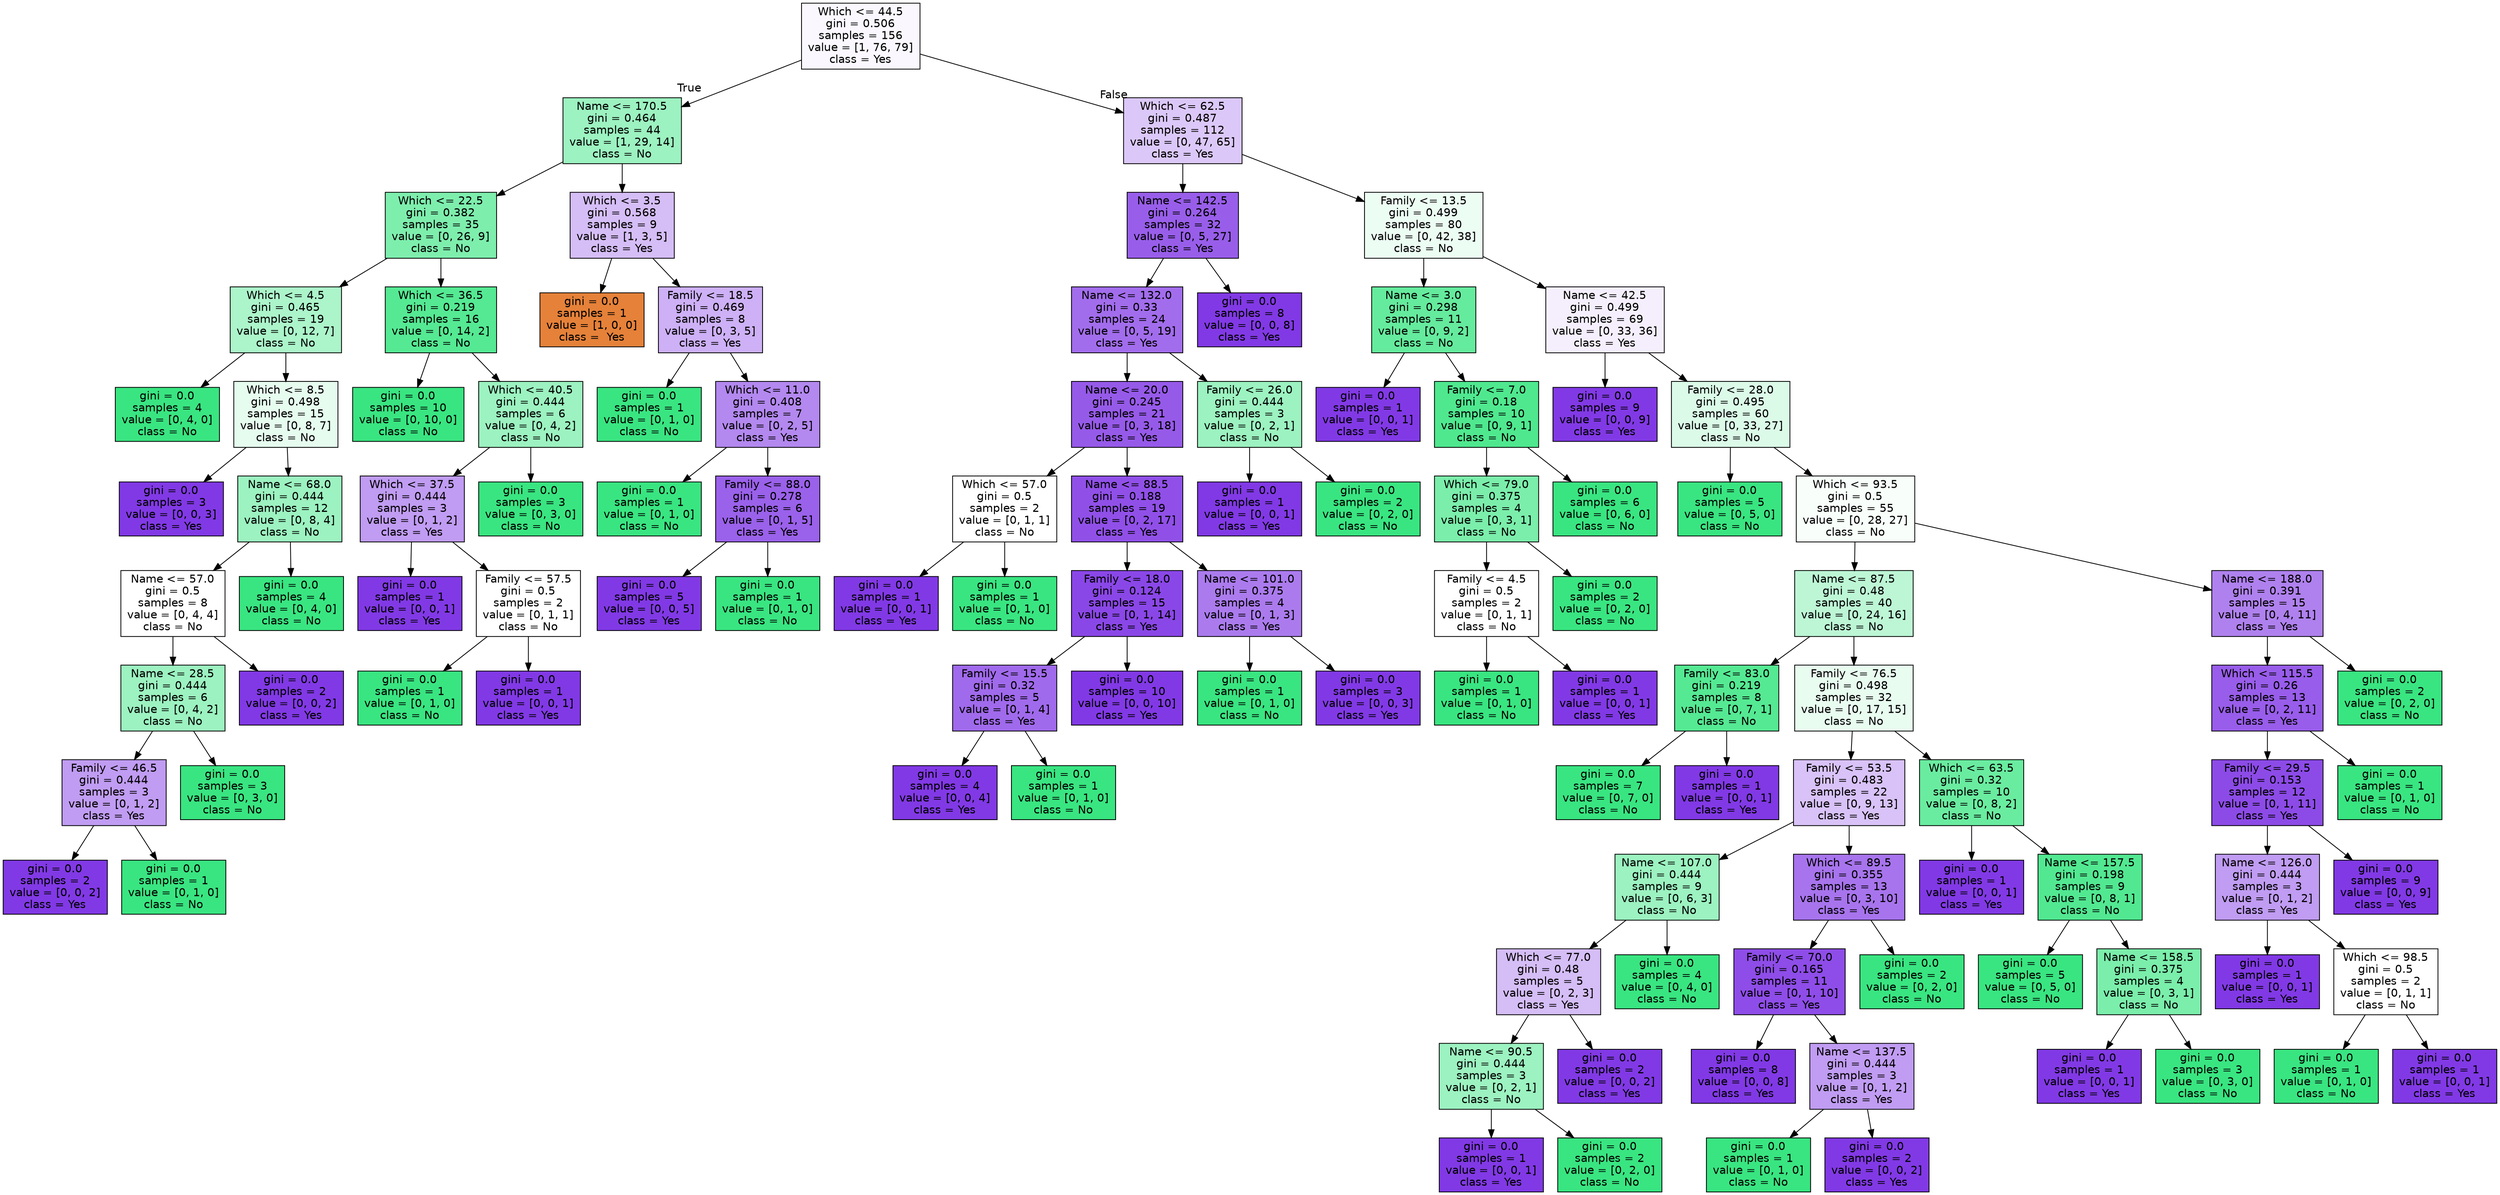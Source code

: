 digraph Tree {
node [shape=box, style="filled", color="black", fontname="helvetica"] ;
edge [fontname="helvetica"] ;
0 [label="Which <= 44.5\ngini = 0.506\nsamples = 156\nvalue = [1, 76, 79]\nclass = Yes", fillcolor="#faf8fe"] ;
1 [label="Name <= 170.5\ngini = 0.464\nsamples = 44\nvalue = [1, 29, 14]\nclass = No", fillcolor="#9cf2c0"] ;
0 -> 1 [labeldistance=2.5, labelangle=45, headlabel="True"] ;
2 [label="Which <= 22.5\ngini = 0.382\nsamples = 35\nvalue = [0, 26, 9]\nclass = No", fillcolor="#7eeead"] ;
1 -> 2 ;
3 [label="Which <= 4.5\ngini = 0.465\nsamples = 19\nvalue = [0, 12, 7]\nclass = No", fillcolor="#acf4ca"] ;
2 -> 3 ;
4 [label="gini = 0.0\nsamples = 4\nvalue = [0, 4, 0]\nclass = No", fillcolor="#39e581"] ;
3 -> 4 ;
5 [label="Which <= 8.5\ngini = 0.498\nsamples = 15\nvalue = [0, 8, 7]\nclass = No", fillcolor="#e6fcef"] ;
3 -> 5 ;
6 [label="gini = 0.0\nsamples = 3\nvalue = [0, 0, 3]\nclass = Yes", fillcolor="#8139e5"] ;
5 -> 6 ;
7 [label="Name <= 68.0\ngini = 0.444\nsamples = 12\nvalue = [0, 8, 4]\nclass = No", fillcolor="#9cf2c0"] ;
5 -> 7 ;
8 [label="Name <= 57.0\ngini = 0.5\nsamples = 8\nvalue = [0, 4, 4]\nclass = No", fillcolor="#ffffff"] ;
7 -> 8 ;
9 [label="Name <= 28.5\ngini = 0.444\nsamples = 6\nvalue = [0, 4, 2]\nclass = No", fillcolor="#9cf2c0"] ;
8 -> 9 ;
10 [label="Family <= 46.5\ngini = 0.444\nsamples = 3\nvalue = [0, 1, 2]\nclass = Yes", fillcolor="#c09cf2"] ;
9 -> 10 ;
11 [label="gini = 0.0\nsamples = 2\nvalue = [0, 0, 2]\nclass = Yes", fillcolor="#8139e5"] ;
10 -> 11 ;
12 [label="gini = 0.0\nsamples = 1\nvalue = [0, 1, 0]\nclass = No", fillcolor="#39e581"] ;
10 -> 12 ;
13 [label="gini = 0.0\nsamples = 3\nvalue = [0, 3, 0]\nclass = No", fillcolor="#39e581"] ;
9 -> 13 ;
14 [label="gini = 0.0\nsamples = 2\nvalue = [0, 0, 2]\nclass = Yes", fillcolor="#8139e5"] ;
8 -> 14 ;
15 [label="gini = 0.0\nsamples = 4\nvalue = [0, 4, 0]\nclass = No", fillcolor="#39e581"] ;
7 -> 15 ;
16 [label="Which <= 36.5\ngini = 0.219\nsamples = 16\nvalue = [0, 14, 2]\nclass = No", fillcolor="#55e993"] ;
2 -> 16 ;
17 [label="gini = 0.0\nsamples = 10\nvalue = [0, 10, 0]\nclass = No", fillcolor="#39e581"] ;
16 -> 17 ;
18 [label="Which <= 40.5\ngini = 0.444\nsamples = 6\nvalue = [0, 4, 2]\nclass = No", fillcolor="#9cf2c0"] ;
16 -> 18 ;
19 [label="Which <= 37.5\ngini = 0.444\nsamples = 3\nvalue = [0, 1, 2]\nclass = Yes", fillcolor="#c09cf2"] ;
18 -> 19 ;
20 [label="gini = 0.0\nsamples = 1\nvalue = [0, 0, 1]\nclass = Yes", fillcolor="#8139e5"] ;
19 -> 20 ;
21 [label="Family <= 57.5\ngini = 0.5\nsamples = 2\nvalue = [0, 1, 1]\nclass = No", fillcolor="#ffffff"] ;
19 -> 21 ;
22 [label="gini = 0.0\nsamples = 1\nvalue = [0, 1, 0]\nclass = No", fillcolor="#39e581"] ;
21 -> 22 ;
23 [label="gini = 0.0\nsamples = 1\nvalue = [0, 0, 1]\nclass = Yes", fillcolor="#8139e5"] ;
21 -> 23 ;
24 [label="gini = 0.0\nsamples = 3\nvalue = [0, 3, 0]\nclass = No", fillcolor="#39e581"] ;
18 -> 24 ;
25 [label="Which <= 3.5\ngini = 0.568\nsamples = 9\nvalue = [1, 3, 5]\nclass = Yes", fillcolor="#d5bdf6"] ;
1 -> 25 ;
26 [label="gini = 0.0\nsamples = 1\nvalue = [1, 0, 0]\nclass =  Yes", fillcolor="#e58139"] ;
25 -> 26 ;
27 [label="Family <= 18.5\ngini = 0.469\nsamples = 8\nvalue = [0, 3, 5]\nclass = Yes", fillcolor="#cdb0f5"] ;
25 -> 27 ;
28 [label="gini = 0.0\nsamples = 1\nvalue = [0, 1, 0]\nclass = No", fillcolor="#39e581"] ;
27 -> 28 ;
29 [label="Which <= 11.0\ngini = 0.408\nsamples = 7\nvalue = [0, 2, 5]\nclass = Yes", fillcolor="#b388ef"] ;
27 -> 29 ;
30 [label="gini = 0.0\nsamples = 1\nvalue = [0, 1, 0]\nclass = No", fillcolor="#39e581"] ;
29 -> 30 ;
31 [label="Family <= 88.0\ngini = 0.278\nsamples = 6\nvalue = [0, 1, 5]\nclass = Yes", fillcolor="#9a61ea"] ;
29 -> 31 ;
32 [label="gini = 0.0\nsamples = 5\nvalue = [0, 0, 5]\nclass = Yes", fillcolor="#8139e5"] ;
31 -> 32 ;
33 [label="gini = 0.0\nsamples = 1\nvalue = [0, 1, 0]\nclass = No", fillcolor="#39e581"] ;
31 -> 33 ;
34 [label="Which <= 62.5\ngini = 0.487\nsamples = 112\nvalue = [0, 47, 65]\nclass = Yes", fillcolor="#dcc8f8"] ;
0 -> 34 [labeldistance=2.5, labelangle=-45, headlabel="False"] ;
35 [label="Name <= 142.5\ngini = 0.264\nsamples = 32\nvalue = [0, 5, 27]\nclass = Yes", fillcolor="#985eea"] ;
34 -> 35 ;
36 [label="Name <= 132.0\ngini = 0.33\nsamples = 24\nvalue = [0, 5, 19]\nclass = Yes", fillcolor="#a26dec"] ;
35 -> 36 ;
37 [label="Name <= 20.0\ngini = 0.245\nsamples = 21\nvalue = [0, 3, 18]\nclass = Yes", fillcolor="#965ae9"] ;
36 -> 37 ;
38 [label="Which <= 57.0\ngini = 0.5\nsamples = 2\nvalue = [0, 1, 1]\nclass = No", fillcolor="#ffffff"] ;
37 -> 38 ;
39 [label="gini = 0.0\nsamples = 1\nvalue = [0, 0, 1]\nclass = Yes", fillcolor="#8139e5"] ;
38 -> 39 ;
40 [label="gini = 0.0\nsamples = 1\nvalue = [0, 1, 0]\nclass = No", fillcolor="#39e581"] ;
38 -> 40 ;
41 [label="Name <= 88.5\ngini = 0.188\nsamples = 19\nvalue = [0, 2, 17]\nclass = Yes", fillcolor="#9050e8"] ;
37 -> 41 ;
42 [label="Family <= 18.0\ngini = 0.124\nsamples = 15\nvalue = [0, 1, 14]\nclass = Yes", fillcolor="#8a47e7"] ;
41 -> 42 ;
43 [label="Family <= 15.5\ngini = 0.32\nsamples = 5\nvalue = [0, 1, 4]\nclass = Yes", fillcolor="#a06aec"] ;
42 -> 43 ;
44 [label="gini = 0.0\nsamples = 4\nvalue = [0, 0, 4]\nclass = Yes", fillcolor="#8139e5"] ;
43 -> 44 ;
45 [label="gini = 0.0\nsamples = 1\nvalue = [0, 1, 0]\nclass = No", fillcolor="#39e581"] ;
43 -> 45 ;
46 [label="gini = 0.0\nsamples = 10\nvalue = [0, 0, 10]\nclass = Yes", fillcolor="#8139e5"] ;
42 -> 46 ;
47 [label="Name <= 101.0\ngini = 0.375\nsamples = 4\nvalue = [0, 1, 3]\nclass = Yes", fillcolor="#ab7bee"] ;
41 -> 47 ;
48 [label="gini = 0.0\nsamples = 1\nvalue = [0, 1, 0]\nclass = No", fillcolor="#39e581"] ;
47 -> 48 ;
49 [label="gini = 0.0\nsamples = 3\nvalue = [0, 0, 3]\nclass = Yes", fillcolor="#8139e5"] ;
47 -> 49 ;
50 [label="Family <= 26.0\ngini = 0.444\nsamples = 3\nvalue = [0, 2, 1]\nclass = No", fillcolor="#9cf2c0"] ;
36 -> 50 ;
51 [label="gini = 0.0\nsamples = 1\nvalue = [0, 0, 1]\nclass = Yes", fillcolor="#8139e5"] ;
50 -> 51 ;
52 [label="gini = 0.0\nsamples = 2\nvalue = [0, 2, 0]\nclass = No", fillcolor="#39e581"] ;
50 -> 52 ;
53 [label="gini = 0.0\nsamples = 8\nvalue = [0, 0, 8]\nclass = Yes", fillcolor="#8139e5"] ;
35 -> 53 ;
54 [label="Family <= 13.5\ngini = 0.499\nsamples = 80\nvalue = [0, 42, 38]\nclass = No", fillcolor="#ecfdf3"] ;
34 -> 54 ;
55 [label="Name <= 3.0\ngini = 0.298\nsamples = 11\nvalue = [0, 9, 2]\nclass = No", fillcolor="#65eb9d"] ;
54 -> 55 ;
56 [label="gini = 0.0\nsamples = 1\nvalue = [0, 0, 1]\nclass = Yes", fillcolor="#8139e5"] ;
55 -> 56 ;
57 [label="Family <= 7.0\ngini = 0.18\nsamples = 10\nvalue = [0, 9, 1]\nclass = No", fillcolor="#4fe88f"] ;
55 -> 57 ;
58 [label="Which <= 79.0\ngini = 0.375\nsamples = 4\nvalue = [0, 3, 1]\nclass = No", fillcolor="#7beeab"] ;
57 -> 58 ;
59 [label="Family <= 4.5\ngini = 0.5\nsamples = 2\nvalue = [0, 1, 1]\nclass = No", fillcolor="#ffffff"] ;
58 -> 59 ;
60 [label="gini = 0.0\nsamples = 1\nvalue = [0, 1, 0]\nclass = No", fillcolor="#39e581"] ;
59 -> 60 ;
61 [label="gini = 0.0\nsamples = 1\nvalue = [0, 0, 1]\nclass = Yes", fillcolor="#8139e5"] ;
59 -> 61 ;
62 [label="gini = 0.0\nsamples = 2\nvalue = [0, 2, 0]\nclass = No", fillcolor="#39e581"] ;
58 -> 62 ;
63 [label="gini = 0.0\nsamples = 6\nvalue = [0, 6, 0]\nclass = No", fillcolor="#39e581"] ;
57 -> 63 ;
64 [label="Name <= 42.5\ngini = 0.499\nsamples = 69\nvalue = [0, 33, 36]\nclass = Yes", fillcolor="#f5effd"] ;
54 -> 64 ;
65 [label="gini = 0.0\nsamples = 9\nvalue = [0, 0, 9]\nclass = Yes", fillcolor="#8139e5"] ;
64 -> 65 ;
66 [label="Family <= 28.0\ngini = 0.495\nsamples = 60\nvalue = [0, 33, 27]\nclass = No", fillcolor="#dbfae8"] ;
64 -> 66 ;
67 [label="gini = 0.0\nsamples = 5\nvalue = [0, 5, 0]\nclass = No", fillcolor="#39e581"] ;
66 -> 67 ;
68 [label="Which <= 93.5\ngini = 0.5\nsamples = 55\nvalue = [0, 28, 27]\nclass = No", fillcolor="#f8fefa"] ;
66 -> 68 ;
69 [label="Name <= 87.5\ngini = 0.48\nsamples = 40\nvalue = [0, 24, 16]\nclass = No", fillcolor="#bdf6d5"] ;
68 -> 69 ;
70 [label="Family <= 83.0\ngini = 0.219\nsamples = 8\nvalue = [0, 7, 1]\nclass = No", fillcolor="#55e993"] ;
69 -> 70 ;
71 [label="gini = 0.0\nsamples = 7\nvalue = [0, 7, 0]\nclass = No", fillcolor="#39e581"] ;
70 -> 71 ;
72 [label="gini = 0.0\nsamples = 1\nvalue = [0, 0, 1]\nclass = Yes", fillcolor="#8139e5"] ;
70 -> 72 ;
73 [label="Family <= 76.5\ngini = 0.498\nsamples = 32\nvalue = [0, 17, 15]\nclass = No", fillcolor="#e8fcf0"] ;
69 -> 73 ;
74 [label="Family <= 53.5\ngini = 0.483\nsamples = 22\nvalue = [0, 9, 13]\nclass = Yes", fillcolor="#d8c2f7"] ;
73 -> 74 ;
75 [label="Name <= 107.0\ngini = 0.444\nsamples = 9\nvalue = [0, 6, 3]\nclass = No", fillcolor="#9cf2c0"] ;
74 -> 75 ;
76 [label="Which <= 77.0\ngini = 0.48\nsamples = 5\nvalue = [0, 2, 3]\nclass = Yes", fillcolor="#d5bdf6"] ;
75 -> 76 ;
77 [label="Name <= 90.5\ngini = 0.444\nsamples = 3\nvalue = [0, 2, 1]\nclass = No", fillcolor="#9cf2c0"] ;
76 -> 77 ;
78 [label="gini = 0.0\nsamples = 1\nvalue = [0, 0, 1]\nclass = Yes", fillcolor="#8139e5"] ;
77 -> 78 ;
79 [label="gini = 0.0\nsamples = 2\nvalue = [0, 2, 0]\nclass = No", fillcolor="#39e581"] ;
77 -> 79 ;
80 [label="gini = 0.0\nsamples = 2\nvalue = [0, 0, 2]\nclass = Yes", fillcolor="#8139e5"] ;
76 -> 80 ;
81 [label="gini = 0.0\nsamples = 4\nvalue = [0, 4, 0]\nclass = No", fillcolor="#39e581"] ;
75 -> 81 ;
82 [label="Which <= 89.5\ngini = 0.355\nsamples = 13\nvalue = [0, 3, 10]\nclass = Yes", fillcolor="#a774ed"] ;
74 -> 82 ;
83 [label="Family <= 70.0\ngini = 0.165\nsamples = 11\nvalue = [0, 1, 10]\nclass = Yes", fillcolor="#8e4de8"] ;
82 -> 83 ;
84 [label="gini = 0.0\nsamples = 8\nvalue = [0, 0, 8]\nclass = Yes", fillcolor="#8139e5"] ;
83 -> 84 ;
85 [label="Name <= 137.5\ngini = 0.444\nsamples = 3\nvalue = [0, 1, 2]\nclass = Yes", fillcolor="#c09cf2"] ;
83 -> 85 ;
86 [label="gini = 0.0\nsamples = 1\nvalue = [0, 1, 0]\nclass = No", fillcolor="#39e581"] ;
85 -> 86 ;
87 [label="gini = 0.0\nsamples = 2\nvalue = [0, 0, 2]\nclass = Yes", fillcolor="#8139e5"] ;
85 -> 87 ;
88 [label="gini = 0.0\nsamples = 2\nvalue = [0, 2, 0]\nclass = No", fillcolor="#39e581"] ;
82 -> 88 ;
89 [label="Which <= 63.5\ngini = 0.32\nsamples = 10\nvalue = [0, 8, 2]\nclass = No", fillcolor="#6aeca0"] ;
73 -> 89 ;
90 [label="gini = 0.0\nsamples = 1\nvalue = [0, 0, 1]\nclass = Yes", fillcolor="#8139e5"] ;
89 -> 90 ;
91 [label="Name <= 157.5\ngini = 0.198\nsamples = 9\nvalue = [0, 8, 1]\nclass = No", fillcolor="#52e891"] ;
89 -> 91 ;
92 [label="gini = 0.0\nsamples = 5\nvalue = [0, 5, 0]\nclass = No", fillcolor="#39e581"] ;
91 -> 92 ;
93 [label="Name <= 158.5\ngini = 0.375\nsamples = 4\nvalue = [0, 3, 1]\nclass = No", fillcolor="#7beeab"] ;
91 -> 93 ;
94 [label="gini = 0.0\nsamples = 1\nvalue = [0, 0, 1]\nclass = Yes", fillcolor="#8139e5"] ;
93 -> 94 ;
95 [label="gini = 0.0\nsamples = 3\nvalue = [0, 3, 0]\nclass = No", fillcolor="#39e581"] ;
93 -> 95 ;
96 [label="Name <= 188.0\ngini = 0.391\nsamples = 15\nvalue = [0, 4, 11]\nclass = Yes", fillcolor="#af81ee"] ;
68 -> 96 ;
97 [label="Which <= 115.5\ngini = 0.26\nsamples = 13\nvalue = [0, 2, 11]\nclass = Yes", fillcolor="#985dea"] ;
96 -> 97 ;
98 [label="Family <= 29.5\ngini = 0.153\nsamples = 12\nvalue = [0, 1, 11]\nclass = Yes", fillcolor="#8c4be7"] ;
97 -> 98 ;
99 [label="Name <= 126.0\ngini = 0.444\nsamples = 3\nvalue = [0, 1, 2]\nclass = Yes", fillcolor="#c09cf2"] ;
98 -> 99 ;
100 [label="gini = 0.0\nsamples = 1\nvalue = [0, 0, 1]\nclass = Yes", fillcolor="#8139e5"] ;
99 -> 100 ;
101 [label="Which <= 98.5\ngini = 0.5\nsamples = 2\nvalue = [0, 1, 1]\nclass = No", fillcolor="#ffffff"] ;
99 -> 101 ;
102 [label="gini = 0.0\nsamples = 1\nvalue = [0, 1, 0]\nclass = No", fillcolor="#39e581"] ;
101 -> 102 ;
103 [label="gini = 0.0\nsamples = 1\nvalue = [0, 0, 1]\nclass = Yes", fillcolor="#8139e5"] ;
101 -> 103 ;
104 [label="gini = 0.0\nsamples = 9\nvalue = [0, 0, 9]\nclass = Yes", fillcolor="#8139e5"] ;
98 -> 104 ;
105 [label="gini = 0.0\nsamples = 1\nvalue = [0, 1, 0]\nclass = No", fillcolor="#39e581"] ;
97 -> 105 ;
106 [label="gini = 0.0\nsamples = 2\nvalue = [0, 2, 0]\nclass = No", fillcolor="#39e581"] ;
96 -> 106 ;
}